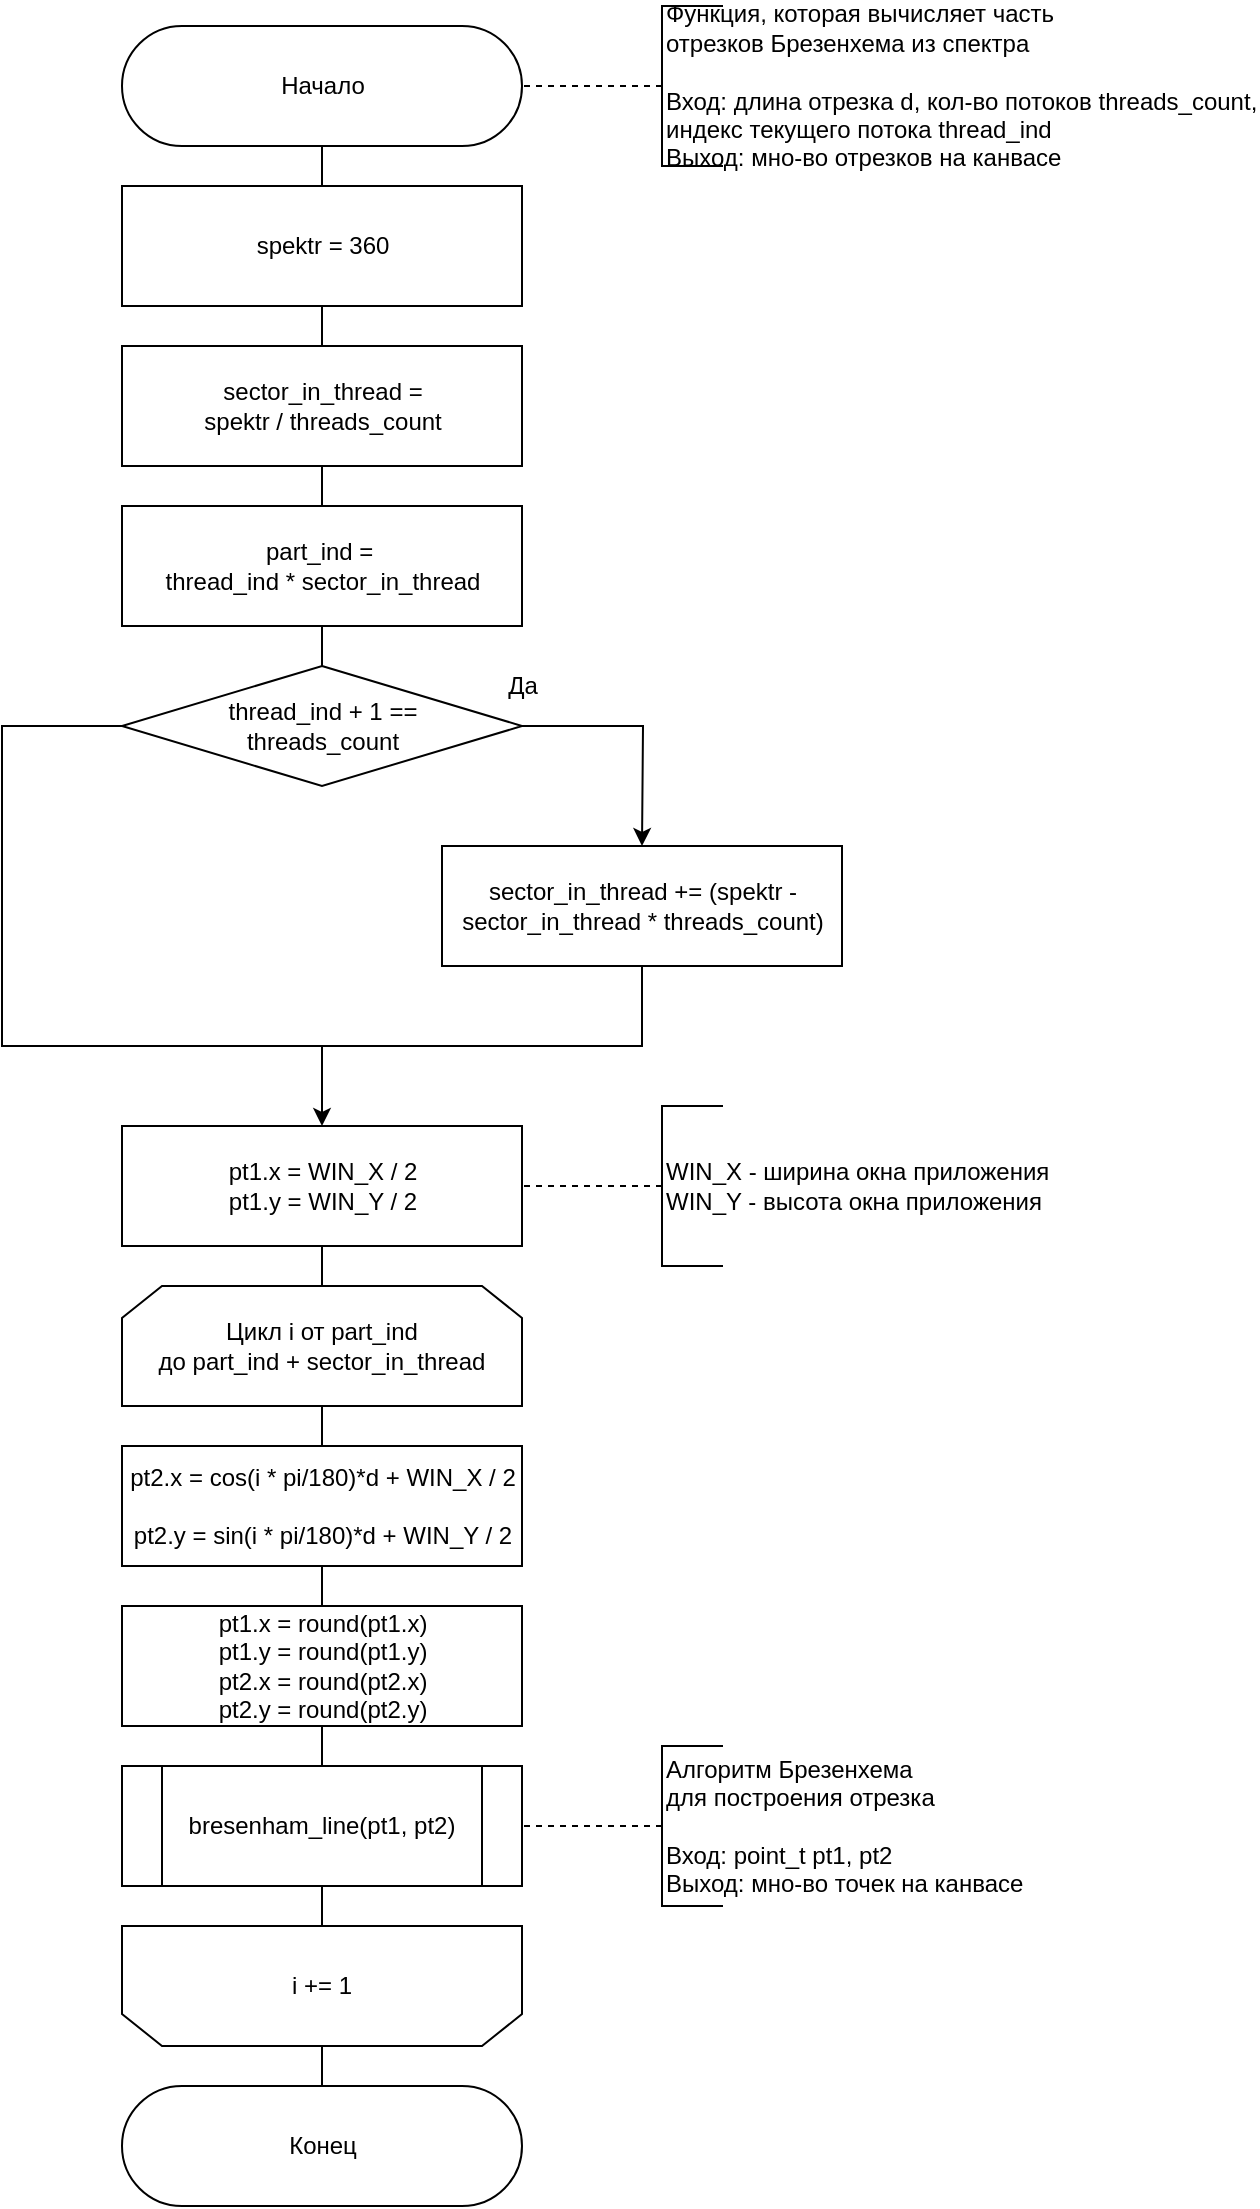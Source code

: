 <mxfile>
    <diagram id="FHwpEYUrQQwg7Hpwzu1b" name="Страница 1">
        <mxGraphModel dx="803" dy="605" grid="1" gridSize="10" guides="1" tooltips="1" connect="1" arrows="1" fold="1" page="1" pageScale="1" pageWidth="1654" pageHeight="2336" math="0" shadow="0">
            <root>
                <mxCell id="0"/>
                <mxCell id="1" parent="0"/>
                <mxCell id="7" style="edgeStyle=orthogonalEdgeStyle;rounded=0;orthogonalLoop=1;jettySize=auto;html=1;exitX=0.5;exitY=0.5;exitDx=0;exitDy=30;exitPerimeter=0;entryX=0.5;entryY=0;entryDx=0;entryDy=0;endArrow=none;endFill=0;" parent="1" source="8" target="9" edge="1">
                    <mxGeometry relative="1" as="geometry"/>
                </mxCell>
                <mxCell id="8" value="Начало" style="html=1;dashed=0;whitespace=wrap;shape=mxgraph.dfd.start" parent="1" vertex="1">
                    <mxGeometry x="390" y="100" width="200" height="60" as="geometry"/>
                </mxCell>
                <mxCell id="49" style="edgeStyle=orthogonalEdgeStyle;rounded=0;orthogonalLoop=1;jettySize=auto;html=1;exitX=0.5;exitY=1;exitDx=0;exitDy=0;entryX=0.5;entryY=0;entryDx=0;entryDy=0;endArrow=none;endFill=0;" parent="1" source="9" target="46" edge="1">
                    <mxGeometry relative="1" as="geometry"/>
                </mxCell>
                <mxCell id="9" value="spektr = 360" style="html=1;dashed=0;whitespace=wrap;" parent="1" vertex="1">
                    <mxGeometry x="390" y="180" width="200" height="60" as="geometry"/>
                </mxCell>
                <mxCell id="10" value="" style="edgeStyle=orthogonalEdgeStyle;rounded=0;orthogonalLoop=1;jettySize=auto;html=1;endArrow=none;endFill=0;dashed=1;" parent="1" source="11" target="8" edge="1">
                    <mxGeometry relative="1" as="geometry"/>
                </mxCell>
                <mxCell id="11" value="Функция, которая вычисляет часть&lt;br&gt;отрезков Брезенхема из спектра&lt;br&gt;&lt;br&gt;Вход: длина отрезка d, кол-во потоков threads_count,&lt;br&gt;индекс текущего потока thread_ind&lt;br&gt;Выход: мно-во отрезков на канвасе" style="html=1;dashed=0;whitespace=wrap;shape=partialRectangle;right=0;align=left;" parent="1" vertex="1">
                    <mxGeometry x="660" y="90" width="30" height="80" as="geometry"/>
                </mxCell>
                <mxCell id="28" style="edgeStyle=orthogonalEdgeStyle;rounded=0;orthogonalLoop=1;jettySize=auto;html=1;exitX=0.5;exitY=1;exitDx=0;exitDy=0;entryX=0.5;entryY=0;entryDx=0;entryDy=0;endArrow=none;endFill=0;" parent="1" source="17" target="26" edge="1">
                    <mxGeometry relative="1" as="geometry"/>
                </mxCell>
                <mxCell id="17" value="pt1.x = WIN_X / 2&lt;br&gt;pt1.y = WIN_Y / 2" style="html=1;dashed=0;whitespace=wrap;" parent="1" vertex="1">
                    <mxGeometry x="390" y="650" width="200" height="60" as="geometry"/>
                </mxCell>
                <mxCell id="24" value="" style="edgeStyle=orthogonalEdgeStyle;rounded=0;orthogonalLoop=1;jettySize=auto;html=1;endArrow=none;endFill=0;dashed=1;" parent="1" source="25" edge="1">
                    <mxGeometry relative="1" as="geometry">
                        <mxPoint x="590" y="680" as="targetPoint"/>
                    </mxGeometry>
                </mxCell>
                <mxCell id="25" value="WIN_X - ширина окна приложения&lt;br&gt;WIN_Y - высота окна приложения" style="html=1;dashed=0;whitespace=wrap;shape=partialRectangle;right=0;align=left;" parent="1" vertex="1">
                    <mxGeometry x="660" y="640" width="30" height="80" as="geometry"/>
                </mxCell>
                <mxCell id="31" style="edgeStyle=orthogonalEdgeStyle;rounded=0;orthogonalLoop=1;jettySize=auto;html=1;exitX=0.5;exitY=1;exitDx=0;exitDy=0;entryX=0.5;entryY=0;entryDx=0;entryDy=0;endArrow=none;endFill=0;" parent="1" source="26" target="30" edge="1">
                    <mxGeometry relative="1" as="geometry"/>
                </mxCell>
                <mxCell id="26" value="Цикл i от part_ind &lt;br&gt;до part_ind + sector_in_thread" style="shape=loopLimit;whiteSpace=wrap;html=1;direction=east" parent="1" vertex="1">
                    <mxGeometry x="390" y="730" width="200" height="60" as="geometry"/>
                </mxCell>
                <mxCell id="33" style="edgeStyle=orthogonalEdgeStyle;rounded=0;orthogonalLoop=1;jettySize=auto;html=1;exitX=0.5;exitY=1;exitDx=0;exitDy=0;entryX=0.5;entryY=0;entryDx=0;entryDy=0;endArrow=none;endFill=0;" parent="1" source="30" target="32" edge="1">
                    <mxGeometry relative="1" as="geometry"/>
                </mxCell>
                <mxCell id="30" value="pt2.x = cos(i * pi/180)*d + WIN_X / 2&lt;br&gt;&amp;nbsp;&lt;br&gt;pt2.y = sin(i * pi/180)*d + WIN_Y / 2" style="html=1;dashed=0;whitespace=wrap;" parent="1" vertex="1">
                    <mxGeometry x="390" y="810" width="200" height="60" as="geometry"/>
                </mxCell>
                <mxCell id="36" style="edgeStyle=orthogonalEdgeStyle;rounded=0;orthogonalLoop=1;jettySize=auto;html=1;exitX=0.5;exitY=1;exitDx=0;exitDy=0;entryX=0.5;entryY=0;entryDx=0;entryDy=0;endArrow=none;endFill=0;" parent="1" source="32" edge="1">
                    <mxGeometry relative="1" as="geometry">
                        <mxPoint x="490" y="970" as="targetPoint"/>
                    </mxGeometry>
                </mxCell>
                <mxCell id="32" value="pt1.x = round(pt1.x)&lt;br&gt;pt1.y = round(pt1.y)&lt;br&gt;pt2.x = round(pt2.x)&lt;br&gt;pt2.y = round(pt2.y)" style="html=1;dashed=0;whitespace=wrap;" parent="1" vertex="1">
                    <mxGeometry x="390" y="890" width="200" height="60" as="geometry"/>
                </mxCell>
                <mxCell id="43" style="edgeStyle=orthogonalEdgeStyle;rounded=0;orthogonalLoop=1;jettySize=auto;html=1;exitX=0.5;exitY=1;exitDx=0;exitDy=0;entryX=0.5;entryY=1;entryDx=0;entryDy=0;endArrow=none;endFill=0;" parent="1" target="39" edge="1">
                    <mxGeometry relative="1" as="geometry">
                        <mxPoint x="490" y="1030" as="sourcePoint"/>
                    </mxGeometry>
                </mxCell>
                <mxCell id="37" value="Алгоритм Брезенхема&lt;br&gt;для построения отрезка&lt;br&gt;&lt;br&gt;Вход: point_t pt1, pt2&lt;br&gt;Выход: мно-во точек на канвасе" style="html=1;dashed=0;whitespace=wrap;shape=partialRectangle;right=0;align=left;" parent="1" vertex="1">
                    <mxGeometry x="660" y="960" width="30" height="80" as="geometry"/>
                </mxCell>
                <mxCell id="38" value="" style="edgeStyle=orthogonalEdgeStyle;rounded=0;orthogonalLoop=1;jettySize=auto;html=1;endArrow=none;endFill=0;dashed=1;" parent="1" source="37" edge="1">
                    <mxGeometry relative="1" as="geometry">
                        <mxPoint x="590" y="1000" as="targetPoint"/>
                    </mxGeometry>
                </mxCell>
                <mxCell id="44" style="edgeStyle=orthogonalEdgeStyle;rounded=0;orthogonalLoop=1;jettySize=auto;html=1;exitX=0.5;exitY=0;exitDx=0;exitDy=0;entryX=0.5;entryY=0.5;entryDx=0;entryDy=-30;entryPerimeter=0;endArrow=none;endFill=0;" parent="1" source="39" target="40" edge="1">
                    <mxGeometry relative="1" as="geometry"/>
                </mxCell>
                <mxCell id="39" value="i += 1" style="shape=loopLimit;whiteSpace=wrap;html=1;strokeWidth=1;direction=west;" parent="1" vertex="1">
                    <mxGeometry x="390" y="1050" width="200" height="60" as="geometry"/>
                </mxCell>
                <mxCell id="40" value="Конец" style="html=1;dashed=0;whitespace=wrap;shape=mxgraph.dfd.start" parent="1" vertex="1">
                    <mxGeometry x="390" y="1130" width="200" height="60" as="geometry"/>
                </mxCell>
                <mxCell id="45" value="bresenham_line(pt1, pt2)" style="shape=process;whiteSpace=wrap;html=1;backgroundOutline=1;" parent="1" vertex="1">
                    <mxGeometry x="390" y="970" width="200" height="60" as="geometry"/>
                </mxCell>
                <mxCell id="50" style="edgeStyle=orthogonalEdgeStyle;rounded=0;orthogonalLoop=1;jettySize=auto;html=1;exitX=0.5;exitY=1;exitDx=0;exitDy=0;entryX=0.5;entryY=0;entryDx=0;entryDy=0;endArrow=none;endFill=0;" parent="1" source="46" target="48" edge="1">
                    <mxGeometry relative="1" as="geometry"/>
                </mxCell>
                <mxCell id="46" value="sector_in_thread = &lt;br&gt;spektr / threads_count" style="html=1;dashed=0;whitespace=wrap;" parent="1" vertex="1">
                    <mxGeometry x="390" y="260" width="200" height="60" as="geometry"/>
                </mxCell>
                <mxCell id="57" style="edgeStyle=orthogonalEdgeStyle;rounded=0;orthogonalLoop=1;jettySize=auto;html=1;exitX=0.5;exitY=1;exitDx=0;exitDy=0;entryX=0.5;entryY=0;entryDx=0;entryDy=0;endArrow=none;endFill=0;" parent="1" source="48" target="53" edge="1">
                    <mxGeometry relative="1" as="geometry"/>
                </mxCell>
                <mxCell id="48" value="part_ind =&amp;nbsp;&lt;br&gt;&lt;span style=&quot;text-align: left&quot;&gt;thread_ind *&amp;nbsp;&lt;/span&gt;sector_in_thread" style="html=1;dashed=0;whitespace=wrap;" parent="1" vertex="1">
                    <mxGeometry x="390" y="340" width="200" height="60" as="geometry"/>
                </mxCell>
                <mxCell id="51" style="edgeStyle=orthogonalEdgeStyle;rounded=0;orthogonalLoop=1;jettySize=auto;html=1;exitX=1;exitY=0.5;exitDx=0;exitDy=0;endArrow=classic;endFill=1;" parent="1" source="53" edge="1">
                    <mxGeometry relative="1" as="geometry">
                        <mxPoint x="650" y="510" as="targetPoint"/>
                    </mxGeometry>
                </mxCell>
                <mxCell id="52" style="edgeStyle=orthogonalEdgeStyle;rounded=0;orthogonalLoop=1;jettySize=auto;html=1;exitX=0;exitY=0.5;exitDx=0;exitDy=0;endArrow=none;endFill=0;" parent="1" source="53" edge="1">
                    <mxGeometry relative="1" as="geometry">
                        <mxPoint x="490" y="610" as="targetPoint"/>
                        <Array as="points">
                            <mxPoint x="330" y="450"/>
                            <mxPoint x="330" y="610"/>
                        </Array>
                    </mxGeometry>
                </mxCell>
                <mxCell id="53" value="thread_ind + 1 ==&lt;br&gt;threads_count" style="shape=rhombus;html=1;dashed=0;whitespace=wrap;perimeter=rhombusPerimeter;" parent="1" vertex="1">
                    <mxGeometry x="390" y="420" width="200" height="60" as="geometry"/>
                </mxCell>
                <mxCell id="54" style="edgeStyle=orthogonalEdgeStyle;rounded=0;orthogonalLoop=1;jettySize=auto;html=1;exitX=0.5;exitY=1;exitDx=0;exitDy=0;entryX=0.5;entryY=0;entryDx=0;entryDy=0;endArrow=classic;endFill=1;" parent="1" source="55" target="17" edge="1">
                    <mxGeometry relative="1" as="geometry">
                        <mxPoint x="490" y="640" as="targetPoint"/>
                        <Array as="points">
                            <mxPoint x="650" y="610"/>
                            <mxPoint x="490" y="610"/>
                        </Array>
                    </mxGeometry>
                </mxCell>
                <mxCell id="55" value="sector_in_thread +=&amp;nbsp;(spektr - &lt;br&gt;sector_in_thread * threads_count)" style="html=1;dashed=0;whitespace=wrap;" parent="1" vertex="1">
                    <mxGeometry x="550" y="510" width="200" height="60" as="geometry"/>
                </mxCell>
                <mxCell id="56" value="Да" style="text;html=1;align=center;verticalAlign=middle;resizable=0;points=[];autosize=1;strokeColor=none;" parent="1" vertex="1">
                    <mxGeometry x="575" y="420" width="30" height="20" as="geometry"/>
                </mxCell>
            </root>
        </mxGraphModel>
    </diagram>
</mxfile>
